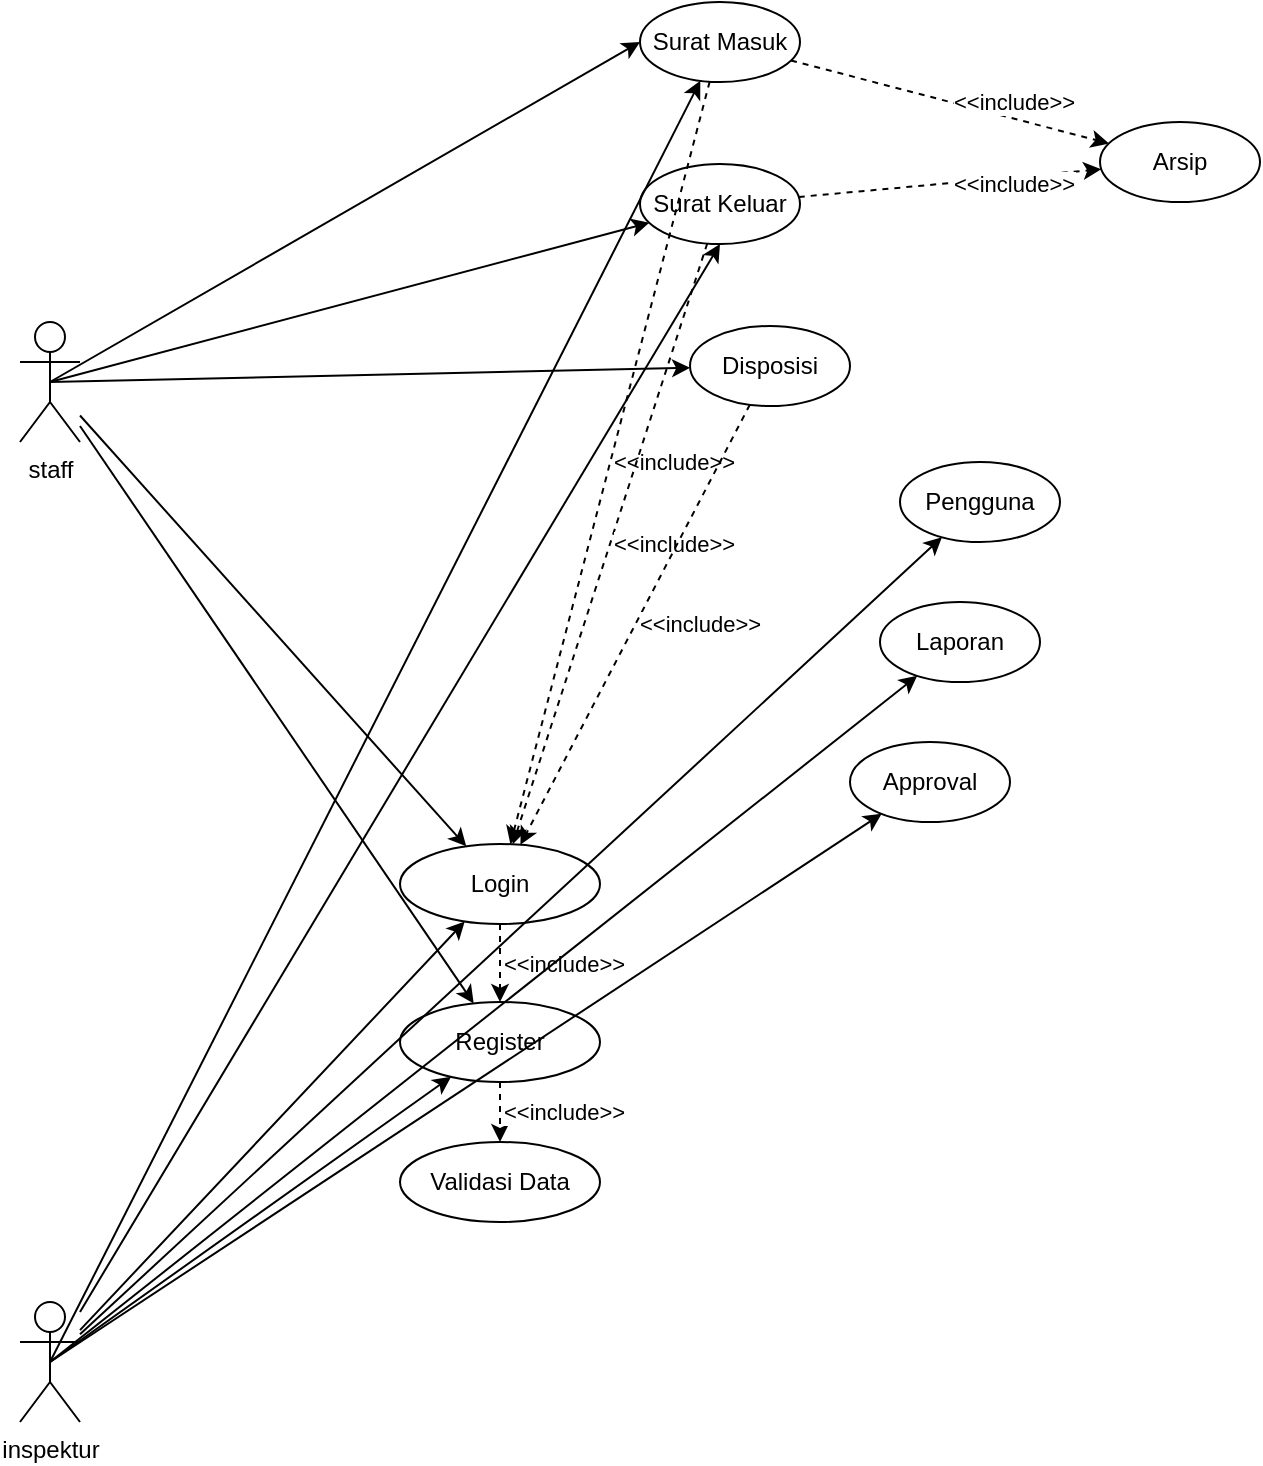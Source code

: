 <mxfile version="21.1.6" type="github">
  <diagram name="Page-1" id="hyMsCgIPcJeNSZvqZAOg">
    <mxGraphModel dx="1354" dy="745" grid="1" gridSize="10" guides="1" tooltips="1" connect="1" arrows="1" fold="1" page="1" pageScale="1" pageWidth="850" pageHeight="1100" math="0" shadow="0">
      <root>
        <mxCell id="0" />
        <mxCell id="1" parent="0" />
        <mxCell id="cplB73M7RJZwCSe0u48R-4" style="rounded=0;orthogonalLoop=1;jettySize=auto;html=1;exitX=0.5;exitY=0.5;exitDx=0;exitDy=0;exitPerimeter=0;entryX=0;entryY=0.5;entryDx=0;entryDy=0;" edge="1" parent="1" source="cplB73M7RJZwCSe0u48R-1" target="cplB73M7RJZwCSe0u48R-3">
          <mxGeometry relative="1" as="geometry" />
        </mxCell>
        <mxCell id="cplB73M7RJZwCSe0u48R-16" style="rounded=0;orthogonalLoop=1;jettySize=auto;html=1;" edge="1" parent="1" source="cplB73M7RJZwCSe0u48R-1" target="cplB73M7RJZwCSe0u48R-7">
          <mxGeometry relative="1" as="geometry" />
        </mxCell>
        <mxCell id="cplB73M7RJZwCSe0u48R-19" style="rounded=0;orthogonalLoop=1;jettySize=auto;html=1;" edge="1" parent="1" source="cplB73M7RJZwCSe0u48R-1" target="cplB73M7RJZwCSe0u48R-8">
          <mxGeometry relative="1" as="geometry" />
        </mxCell>
        <mxCell id="cplB73M7RJZwCSe0u48R-1" value="staff" style="shape=umlActor;verticalLabelPosition=bottom;verticalAlign=top;html=1;outlineConnect=0;" vertex="1" parent="1">
          <mxGeometry x="90" y="200" width="30" height="60" as="geometry" />
        </mxCell>
        <mxCell id="cplB73M7RJZwCSe0u48R-3" value="Surat Masuk" style="ellipse;whiteSpace=wrap;html=1;" vertex="1" parent="1">
          <mxGeometry x="400" y="40" width="80" height="40" as="geometry" />
        </mxCell>
        <mxCell id="cplB73M7RJZwCSe0u48R-17" style="rounded=0;orthogonalLoop=1;jettySize=auto;html=1;" edge="1" parent="1" source="cplB73M7RJZwCSe0u48R-5" target="cplB73M7RJZwCSe0u48R-7">
          <mxGeometry relative="1" as="geometry" />
        </mxCell>
        <mxCell id="cplB73M7RJZwCSe0u48R-5" value="inspektur" style="shape=umlActor;verticalLabelPosition=bottom;verticalAlign=top;html=1;outlineConnect=0;" vertex="1" parent="1">
          <mxGeometry x="90" y="690" width="30" height="60" as="geometry" />
        </mxCell>
        <mxCell id="cplB73M7RJZwCSe0u48R-7" value="Login" style="ellipse;whiteSpace=wrap;html=1;" vertex="1" parent="1">
          <mxGeometry x="280" y="461" width="100" height="40" as="geometry" />
        </mxCell>
        <mxCell id="cplB73M7RJZwCSe0u48R-8" value="Register" style="ellipse;whiteSpace=wrap;html=1;" vertex="1" parent="1">
          <mxGeometry x="280" y="540" width="100" height="40" as="geometry" />
        </mxCell>
        <mxCell id="cplB73M7RJZwCSe0u48R-9" value="Validasi Data" style="ellipse;whiteSpace=wrap;html=1;" vertex="1" parent="1">
          <mxGeometry x="280" y="610" width="100" height="40" as="geometry" />
        </mxCell>
        <mxCell id="cplB73M7RJZwCSe0u48R-14" value="&amp;lt;&amp;lt;include&amp;gt;&amp;gt;" style="endArrow=classic;html=1;rounded=0;dashed=1;align=left;" edge="1" parent="1" source="cplB73M7RJZwCSe0u48R-7" target="cplB73M7RJZwCSe0u48R-8">
          <mxGeometry width="50" height="50" relative="1" as="geometry">
            <mxPoint x="430" y="510" as="sourcePoint" />
            <mxPoint x="480" y="460" as="targetPoint" />
          </mxGeometry>
        </mxCell>
        <mxCell id="cplB73M7RJZwCSe0u48R-15" value="&amp;lt;&amp;lt;include&amp;gt;&amp;gt;" style="endArrow=classic;html=1;rounded=0;dashed=1;align=left;entryX=0.5;entryY=0;entryDx=0;entryDy=0;" edge="1" parent="1" source="cplB73M7RJZwCSe0u48R-8" target="cplB73M7RJZwCSe0u48R-9">
          <mxGeometry width="50" height="50" relative="1" as="geometry">
            <mxPoint x="340" y="511" as="sourcePoint" />
            <mxPoint x="340" y="550" as="targetPoint" />
          </mxGeometry>
        </mxCell>
        <mxCell id="cplB73M7RJZwCSe0u48R-20" style="rounded=0;orthogonalLoop=1;jettySize=auto;html=1;exitX=0.5;exitY=0.5;exitDx=0;exitDy=0;exitPerimeter=0;" edge="1" parent="1" source="cplB73M7RJZwCSe0u48R-5" target="cplB73M7RJZwCSe0u48R-8">
          <mxGeometry relative="1" as="geometry">
            <mxPoint x="180" y="760" as="sourcePoint" />
            <mxPoint x="322" y="510" as="targetPoint" />
          </mxGeometry>
        </mxCell>
        <mxCell id="cplB73M7RJZwCSe0u48R-23" value="Surat Keluar" style="ellipse;whiteSpace=wrap;html=1;" vertex="1" parent="1">
          <mxGeometry x="400" y="121" width="80" height="40" as="geometry" />
        </mxCell>
        <mxCell id="cplB73M7RJZwCSe0u48R-24" style="rounded=0;orthogonalLoop=1;jettySize=auto;html=1;exitX=0.5;exitY=0.5;exitDx=0;exitDy=0;exitPerimeter=0;" edge="1" parent="1" source="cplB73M7RJZwCSe0u48R-1" target="cplB73M7RJZwCSe0u48R-23">
          <mxGeometry relative="1" as="geometry">
            <mxPoint x="500" y="350" as="sourcePoint" />
            <mxPoint x="685" y="190" as="targetPoint" />
          </mxGeometry>
        </mxCell>
        <mxCell id="cplB73M7RJZwCSe0u48R-25" value="Disposisi" style="ellipse;whiteSpace=wrap;html=1;" vertex="1" parent="1">
          <mxGeometry x="425" y="202" width="80" height="40" as="geometry" />
        </mxCell>
        <mxCell id="cplB73M7RJZwCSe0u48R-26" value="Arsip" style="ellipse;whiteSpace=wrap;html=1;" vertex="1" parent="1">
          <mxGeometry x="630" y="100" width="80" height="40" as="geometry" />
        </mxCell>
        <mxCell id="cplB73M7RJZwCSe0u48R-27" style="rounded=0;orthogonalLoop=1;jettySize=auto;html=1;exitX=0.5;exitY=0.5;exitDx=0;exitDy=0;exitPerimeter=0;" edge="1" parent="1" source="cplB73M7RJZwCSe0u48R-1" target="cplB73M7RJZwCSe0u48R-25">
          <mxGeometry relative="1" as="geometry">
            <mxPoint x="510" y="242" as="sourcePoint" />
            <mxPoint x="689" y="200" as="targetPoint" />
          </mxGeometry>
        </mxCell>
        <mxCell id="cplB73M7RJZwCSe0u48R-28" value="&amp;lt;&amp;lt;include&amp;gt;&amp;gt;" style="endArrow=classic;html=1;rounded=0;dashed=1;align=left;" edge="1" parent="1" source="cplB73M7RJZwCSe0u48R-3" target="cplB73M7RJZwCSe0u48R-26">
          <mxGeometry width="50" height="50" relative="1" as="geometry">
            <mxPoint x="471" y="511" as="sourcePoint" />
            <mxPoint x="471" y="550" as="targetPoint" />
          </mxGeometry>
        </mxCell>
        <mxCell id="cplB73M7RJZwCSe0u48R-29" value="&amp;lt;&amp;lt;include&amp;gt;&amp;gt;" style="endArrow=classic;html=1;rounded=0;dashed=1;align=left;" edge="1" parent="1" source="cplB73M7RJZwCSe0u48R-23" target="cplB73M7RJZwCSe0u48R-26">
          <mxGeometry width="50" height="50" relative="1" as="geometry">
            <mxPoint x="375" y="154" as="sourcePoint" />
            <mxPoint x="515" y="194" as="targetPoint" />
          </mxGeometry>
        </mxCell>
        <mxCell id="cplB73M7RJZwCSe0u48R-30" value="&amp;lt;&amp;lt;include&amp;gt;&amp;gt;" style="endArrow=classic;html=1;rounded=0;dashed=1;align=left;" edge="1" parent="1" source="cplB73M7RJZwCSe0u48R-3" target="cplB73M7RJZwCSe0u48R-7">
          <mxGeometry width="50" height="50" relative="1" as="geometry">
            <mxPoint x="486" y="119" as="sourcePoint" />
            <mxPoint x="645" y="161" as="targetPoint" />
          </mxGeometry>
        </mxCell>
        <mxCell id="cplB73M7RJZwCSe0u48R-31" value="&amp;lt;&amp;lt;include&amp;gt;&amp;gt;" style="endArrow=classic;html=1;rounded=0;dashed=1;align=left;" edge="1" parent="1" source="cplB73M7RJZwCSe0u48R-23" target="cplB73M7RJZwCSe0u48R-7">
          <mxGeometry width="50" height="50" relative="1" as="geometry">
            <mxPoint x="445" y="90" as="sourcePoint" />
            <mxPoint x="345" y="471" as="targetPoint" />
          </mxGeometry>
        </mxCell>
        <mxCell id="cplB73M7RJZwCSe0u48R-33" value="&amp;lt;&amp;lt;include&amp;gt;&amp;gt;" style="endArrow=classic;html=1;rounded=0;dashed=1;align=left;" edge="1" parent="1" source="cplB73M7RJZwCSe0u48R-25" target="cplB73M7RJZwCSe0u48R-7">
          <mxGeometry width="50" height="50" relative="1" as="geometry">
            <mxPoint x="577" y="171" as="sourcePoint" />
            <mxPoint x="479" y="471" as="targetPoint" />
          </mxGeometry>
        </mxCell>
        <mxCell id="cplB73M7RJZwCSe0u48R-34" value="Pengguna" style="ellipse;whiteSpace=wrap;html=1;" vertex="1" parent="1">
          <mxGeometry x="530" y="270" width="80" height="40" as="geometry" />
        </mxCell>
        <mxCell id="cplB73M7RJZwCSe0u48R-35" value="Laporan" style="ellipse;whiteSpace=wrap;html=1;" vertex="1" parent="1">
          <mxGeometry x="520" y="340" width="80" height="40" as="geometry" />
        </mxCell>
        <mxCell id="cplB73M7RJZwCSe0u48R-36" value="Approval" style="ellipse;whiteSpace=wrap;html=1;" vertex="1" parent="1">
          <mxGeometry x="505" y="410" width="80" height="40" as="geometry" />
        </mxCell>
        <mxCell id="cplB73M7RJZwCSe0u48R-37" style="rounded=0;orthogonalLoop=1;jettySize=auto;html=1;exitX=0.5;exitY=0.5;exitDx=0;exitDy=0;exitPerimeter=0;" edge="1" parent="1" source="cplB73M7RJZwCSe0u48R-5" target="cplB73M7RJZwCSe0u48R-35">
          <mxGeometry relative="1" as="geometry">
            <mxPoint x="130" y="549" as="sourcePoint" />
            <mxPoint x="322" y="345" as="targetPoint" />
          </mxGeometry>
        </mxCell>
        <mxCell id="cplB73M7RJZwCSe0u48R-38" style="rounded=0;orthogonalLoop=1;jettySize=auto;html=1;" edge="1" parent="1" source="cplB73M7RJZwCSe0u48R-5" target="cplB73M7RJZwCSe0u48R-34">
          <mxGeometry relative="1" as="geometry">
            <mxPoint x="140" y="559" as="sourcePoint" />
            <mxPoint x="332" y="355" as="targetPoint" />
          </mxGeometry>
        </mxCell>
        <mxCell id="cplB73M7RJZwCSe0u48R-39" style="rounded=0;orthogonalLoop=1;jettySize=auto;html=1;entryX=0.5;entryY=1;entryDx=0;entryDy=0;" edge="1" parent="1" source="cplB73M7RJZwCSe0u48R-5" target="cplB73M7RJZwCSe0u48R-23">
          <mxGeometry relative="1" as="geometry">
            <mxPoint x="150" y="569" as="sourcePoint" />
            <mxPoint x="342" y="365" as="targetPoint" />
          </mxGeometry>
        </mxCell>
        <mxCell id="cplB73M7RJZwCSe0u48R-40" style="rounded=0;orthogonalLoop=1;jettySize=auto;html=1;exitX=0.5;exitY=0.5;exitDx=0;exitDy=0;exitPerimeter=0;" edge="1" parent="1" source="cplB73M7RJZwCSe0u48R-5" target="cplB73M7RJZwCSe0u48R-3">
          <mxGeometry relative="1" as="geometry">
            <mxPoint x="160" y="579" as="sourcePoint" />
            <mxPoint x="352" y="375" as="targetPoint" />
          </mxGeometry>
        </mxCell>
        <mxCell id="cplB73M7RJZwCSe0u48R-41" style="rounded=0;orthogonalLoop=1;jettySize=auto;html=1;exitX=0.5;exitY=0.5;exitDx=0;exitDy=0;exitPerimeter=0;" edge="1" parent="1" source="cplB73M7RJZwCSe0u48R-5" target="cplB73M7RJZwCSe0u48R-36">
          <mxGeometry relative="1" as="geometry">
            <mxPoint x="222" y="744" as="sourcePoint" />
            <mxPoint x="656" y="401" as="targetPoint" />
          </mxGeometry>
        </mxCell>
      </root>
    </mxGraphModel>
  </diagram>
</mxfile>
